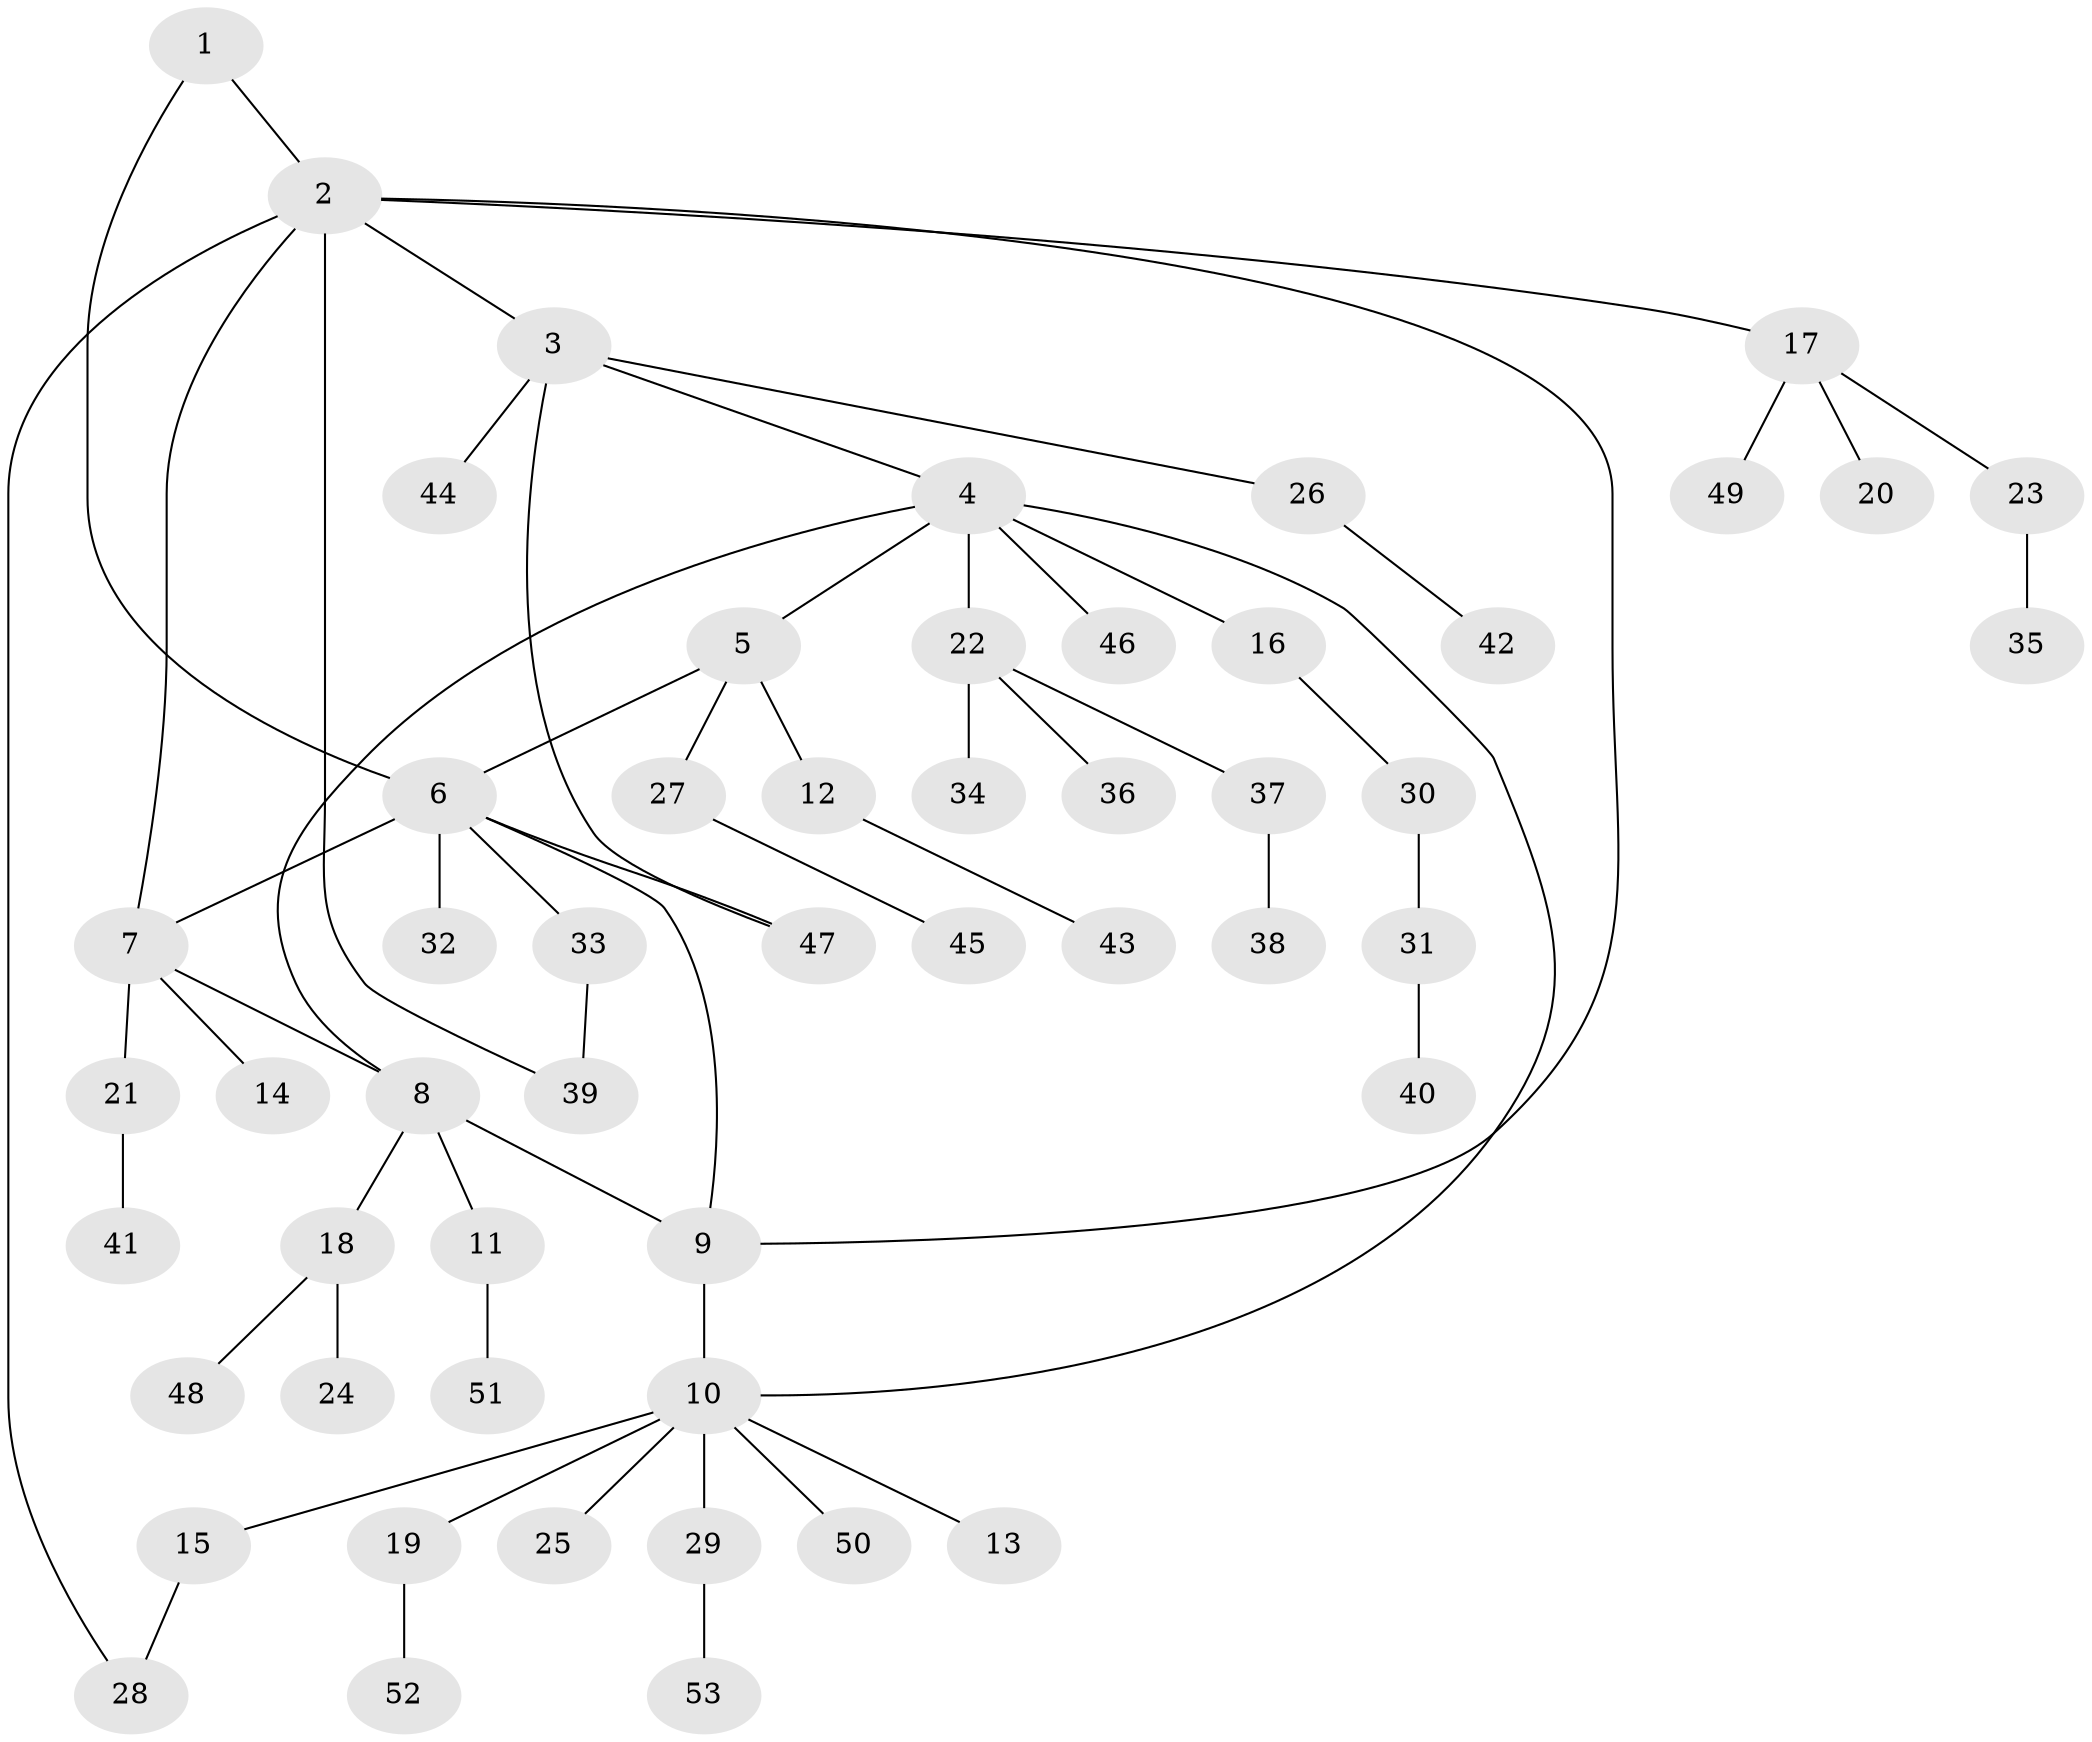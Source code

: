 // coarse degree distribution, {2: 0.2, 8: 0.05714285714285714, 5: 0.02857142857142857, 10: 0.02857142857142857, 4: 0.02857142857142857, 9: 0.02857142857142857, 1: 0.5714285714285714, 3: 0.05714285714285714}
// Generated by graph-tools (version 1.1) at 2025/42/03/06/25 10:42:11]
// undirected, 53 vertices, 61 edges
graph export_dot {
graph [start="1"]
  node [color=gray90,style=filled];
  1;
  2;
  3;
  4;
  5;
  6;
  7;
  8;
  9;
  10;
  11;
  12;
  13;
  14;
  15;
  16;
  17;
  18;
  19;
  20;
  21;
  22;
  23;
  24;
  25;
  26;
  27;
  28;
  29;
  30;
  31;
  32;
  33;
  34;
  35;
  36;
  37;
  38;
  39;
  40;
  41;
  42;
  43;
  44;
  45;
  46;
  47;
  48;
  49;
  50;
  51;
  52;
  53;
  1 -- 2;
  1 -- 6;
  2 -- 3;
  2 -- 7;
  2 -- 9;
  2 -- 17;
  2 -- 28;
  2 -- 39;
  3 -- 4;
  3 -- 26;
  3 -- 44;
  3 -- 47;
  4 -- 5;
  4 -- 8;
  4 -- 10;
  4 -- 16;
  4 -- 22;
  4 -- 46;
  5 -- 6;
  5 -- 12;
  5 -- 27;
  6 -- 7;
  6 -- 9;
  6 -- 32;
  6 -- 33;
  6 -- 47;
  7 -- 8;
  7 -- 14;
  7 -- 21;
  8 -- 9;
  8 -- 11;
  8 -- 18;
  9 -- 10;
  10 -- 13;
  10 -- 15;
  10 -- 19;
  10 -- 25;
  10 -- 29;
  10 -- 50;
  11 -- 51;
  12 -- 43;
  15 -- 28;
  16 -- 30;
  17 -- 20;
  17 -- 23;
  17 -- 49;
  18 -- 24;
  18 -- 48;
  19 -- 52;
  21 -- 41;
  22 -- 34;
  22 -- 36;
  22 -- 37;
  23 -- 35;
  26 -- 42;
  27 -- 45;
  29 -- 53;
  30 -- 31;
  31 -- 40;
  33 -- 39;
  37 -- 38;
}
